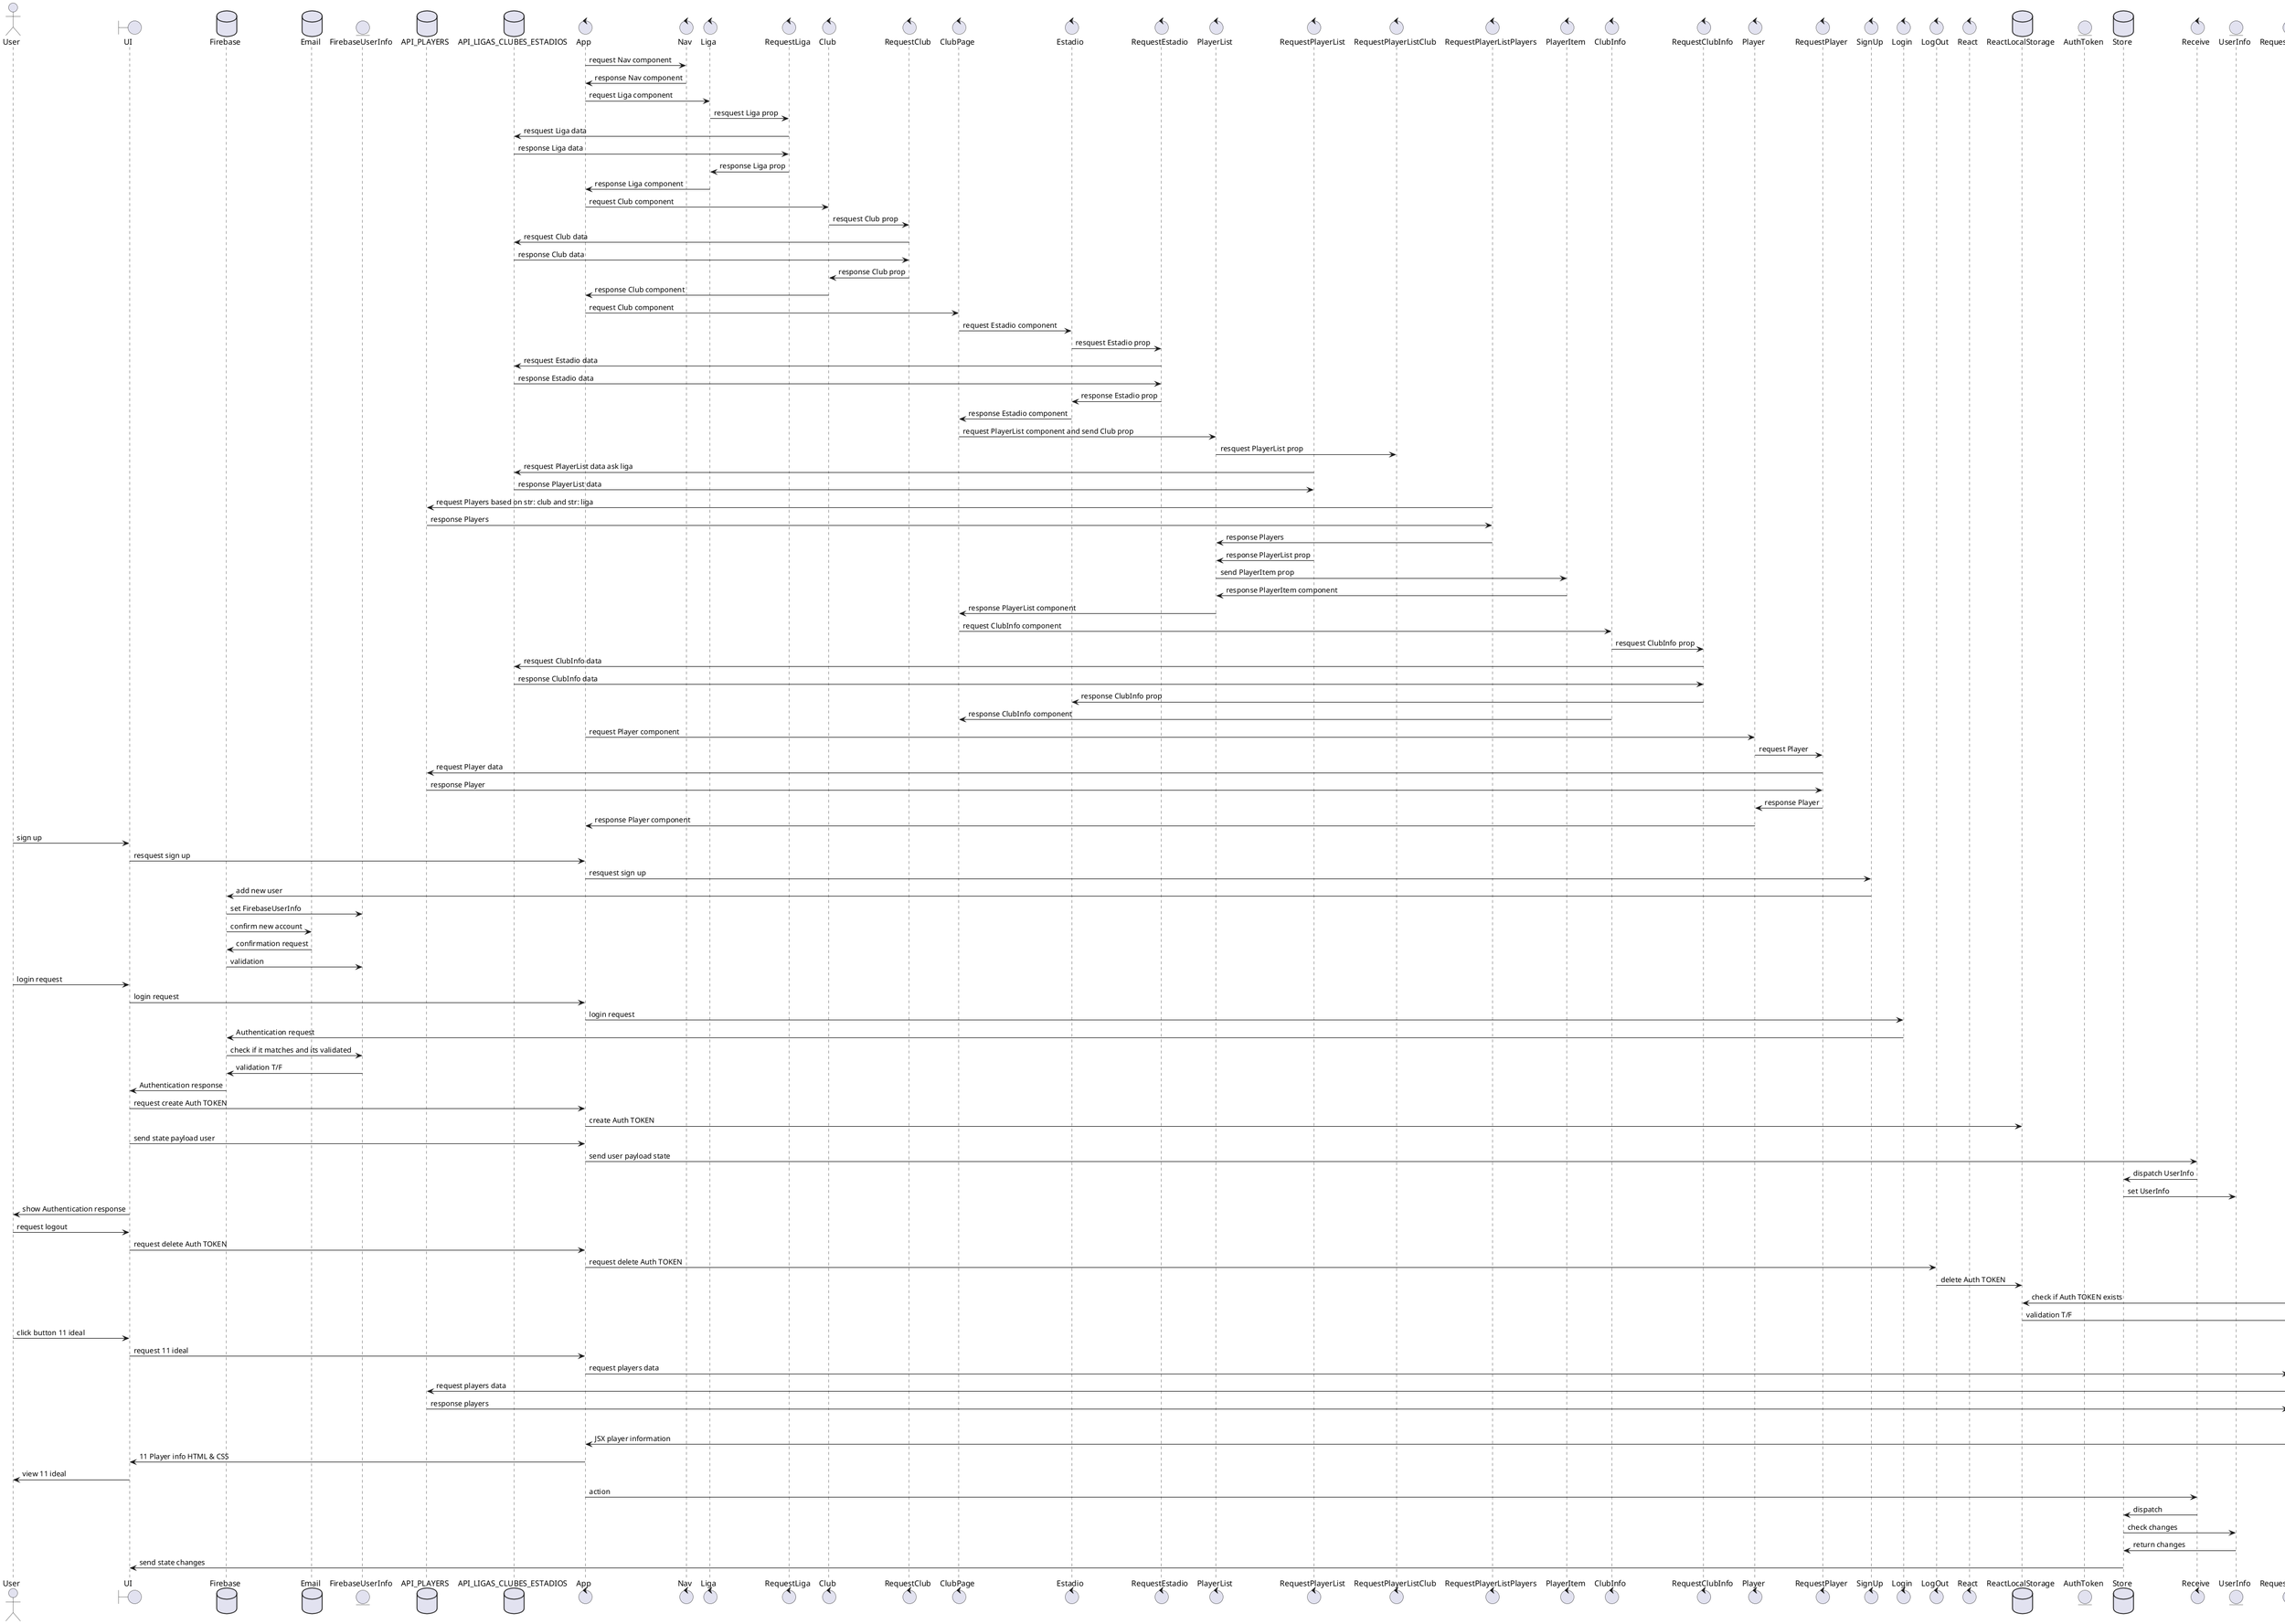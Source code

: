 @startuml
actor User
boundary UI

' Firebase
database Firebase
database Email
entity FirebaseUserInfo

' APIs
database API_PLAYERS
database API_LIGAS_CLUBES_ESTADIOS

' componnets
control App
control Nav
control Liga
control RequestLiga
control Club
control RequestClub
control ClubPage
control Estadio
control RequestEstadio
control PlayerList
control RequestPlayerList
control RequestPlayerListClub
control RequestPlayerListPlayers
control PlayerItem
control ClubInfo
control RequestClubInfo
control Player
control RequestPlayer

' sign up
control SignUp
' login
control Login
' log out
control LogOut

' react + auth
control React
database ReactLocalStorage
entity AuthToken

' store
database Store
control Receive
entity UserInfo

' 11 ideal
control RequestPlayers
control PlayerIdeal

' Auth Token
control CheckAuthToken

' Nav
App -> Nav: request Nav component
Nav -> App: response Nav component
' Liga (pagina inicial)
App -> Liga: request Liga component
Liga -> RequestLiga: resquest Liga prop
RequestLiga -> API_LIGAS_CLUBES_ESTADIOS: resquest Liga data
API_LIGAS_CLUBES_ESTADIOS -> RequestLiga: response Liga data
RequestLiga -> Liga: response Liga prop
Liga -> App: response Liga component
' Club (route -> clicar numa Liga)
App -> Club: request Club component
Club -> RequestClub: resquest Club prop
RequestClub -> API_LIGAS_CLUBES_ESTADIOS: resquest Club data
API_LIGAS_CLUBES_ESTADIOS -> RequestClub: response Club data
RequestClub -> Club: response Club prop
Club -> App: response Club component
' ClubPage (route -> clicar numa clube)
App -> ClubPage: request Club component
ClubPage -> Estadio: request Estadio component
Estadio -> RequestEstadio: resquest Estadio prop
RequestEstadio -> API_LIGAS_CLUBES_ESTADIOS: resquest Estadio data
API_LIGAS_CLUBES_ESTADIOS -> RequestEstadio: response Estadio data
RequestEstadio -> Estadio: response Estadio prop
Estadio -> ClubPage: response Estadio component
ClubPage -> PlayerList: request PlayerList component and send Club prop
PlayerList -> RequestPlayerListClub: resquest PlayerList prop
RequestPlayerList -> API_LIGAS_CLUBES_ESTADIOS: resquest PlayerList data ask liga
API_LIGAS_CLUBES_ESTADIOS -> RequestPlayerList: response PlayerList data
' club e sabemos a sua liga
' pesquisa na outra API de todos os jogadores desse clube a jogar nessa Liga url=?club=${club}&liga=${liga} include apenas jogadores
RequestPlayerListPlayers -> API_PLAYERS: request Players based on str: club and str: liga
API_PLAYERS -> RequestPlayerListPlayers: response Players
RequestPlayerListPlayers -> PlayerList: response Players
RequestPlayerList -> PlayerList: response PlayerList prop
PlayerList -> PlayerItem: send PlayerItem prop
PlayerItem -> PlayerList: response PlayerItem component
PlayerList -> ClubPage: response PlayerList component
ClubPage -> ClubInfo: request ClubInfo component
ClubInfo -> RequestClubInfo: resquest ClubInfo prop
RequestClubInfo -> API_LIGAS_CLUBES_ESTADIOS: resquest ClubInfo data
API_LIGAS_CLUBES_ESTADIOS -> RequestClubInfo: response ClubInfo data
RequestClubInfo -> Estadio: response ClubInfo prop
ClubInfo -> ClubPage: response ClubInfo component
' Player (route -> clicar numa jogador de um clube)
App -> Player: request Player component
Player -> RequestPlayer: request Player
RequestPlayer -> API_PLAYERS: request Player data
API_PLAYERS -> RequestPlayer: response Player
RequestPlayer -> Player: response Player
Player -> App: response Player component

' Firebase relationship
' sign up
User -> UI: sign up
UI -> App: resquest sign up
App -> SignUp: resquest sign up
SignUp -> Firebase: add new user
Firebase -> FirebaseUserInfo: set FirebaseUserInfo

' check account
Firebase -> Email: confirm new account
Email -> Firebase: confirmation request
Firebase -> FirebaseUserInfo: validation

' login
User -> UI: login request
UI -> App: login request
App -> Login: login request
Login -> Firebase: Authentication request
Firebase -> FirebaseUserInfo: check if it matches and its validated
FirebaseUserInfo -> Firebase: validation T/F
Firebase -> UI: Authentication response
' if T
UI -> App: request create Auth TOKEN
App -> ReactLocalStorage: create Auth TOKEN
UI -> App: send state payload user
App -> Receive: send user payload state
Receive -> Store: dispatch UserInfo
Store -> UserInfo: set UserInfo
' apos iniciar conta mostra que foi com sucesso
UI -> User: show Authentication response

' logout
User -> UI: request logout
UI -> App: request delete Auth TOKEN
App -> LogOut: request delete Auth TOKEN
LogOut -> ReactLocalStorage: delete Auth TOKEN

' cheack if Auth TOKEN exists when entering web app
CheckAuthToken -> ReactLocalStorage: check if Auth TOKEN exists
ReactLocalStorage -> CheckAuthToken: validation T/F

'11 ideal (button only visible while logged)
User -> UI: click button 11 ideal
UI -> App: request 11 ideal
App -> RequestPlayers: request players data
' the request is based on rating or performance from many leagues (German, Portugal, Spain, Italy)
RequestPlayers -> API_PLAYERS: request players data
API_PLAYERS -> RequestPlayers: response players
RequestPlayers -> PlayerIdeal: send player prop
PlayerIdeal -> App: JSX player information
App -> UI: 11 Player info HTML & CSS
UI -> User: view 11 ideal

' redux relationship
App -> Receive: action
Receive -> Store: dispatch
Store -> UserInfo: check changes
UserInfo -> Store: return changes 
Store -> UI: send state changes

@enduml